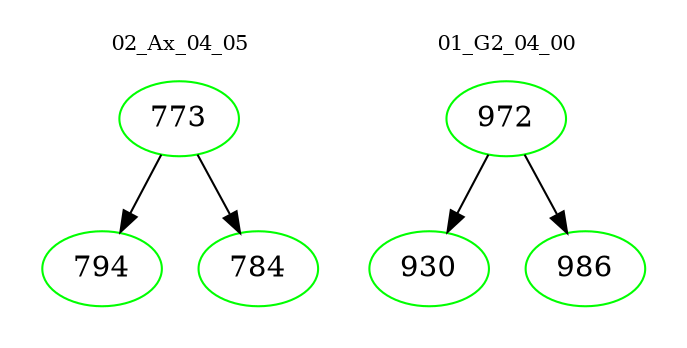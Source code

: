 digraph{
subgraph cluster_0 {
color = white
label = "02_Ax_04_05";
fontsize=10;
T0_773 [label="773", color="green"]
T0_773 -> T0_794 [color="black"]
T0_794 [label="794", color="green"]
T0_773 -> T0_784 [color="black"]
T0_784 [label="784", color="green"]
}
subgraph cluster_1 {
color = white
label = "01_G2_04_00";
fontsize=10;
T1_972 [label="972", color="green"]
T1_972 -> T1_930 [color="black"]
T1_930 [label="930", color="green"]
T1_972 -> T1_986 [color="black"]
T1_986 [label="986", color="green"]
}
}
